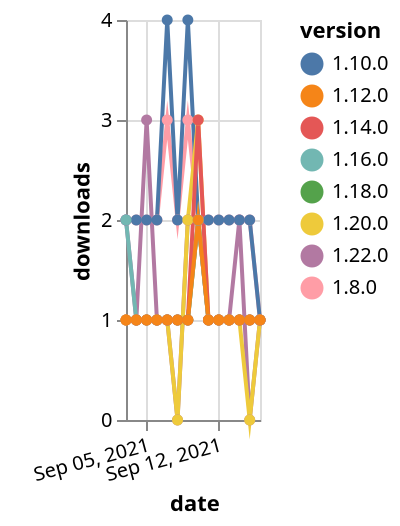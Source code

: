 {"$schema": "https://vega.github.io/schema/vega-lite/v5.json", "description": "A simple bar chart with embedded data.", "data": {"values": [{"date": "2021-09-03", "total": 173, "delta": 1, "version": "1.18.0"}, {"date": "2021-09-04", "total": 174, "delta": 1, "version": "1.18.0"}, {"date": "2021-09-05", "total": 175, "delta": 1, "version": "1.18.0"}, {"date": "2021-09-06", "total": 176, "delta": 1, "version": "1.18.0"}, {"date": "2021-09-07", "total": 177, "delta": 1, "version": "1.18.0"}, {"date": "2021-09-08", "total": 178, "delta": 1, "version": "1.18.0"}, {"date": "2021-09-09", "total": 179, "delta": 1, "version": "1.18.0"}, {"date": "2021-09-10", "total": 181, "delta": 2, "version": "1.18.0"}, {"date": "2021-09-11", "total": 182, "delta": 1, "version": "1.18.0"}, {"date": "2021-09-12", "total": 183, "delta": 1, "version": "1.18.0"}, {"date": "2021-09-13", "total": 184, "delta": 1, "version": "1.18.0"}, {"date": "2021-09-14", "total": 185, "delta": 1, "version": "1.18.0"}, {"date": "2021-09-15", "total": 186, "delta": 1, "version": "1.18.0"}, {"date": "2021-09-16", "total": 187, "delta": 1, "version": "1.18.0"}, {"date": "2021-09-03", "total": 129, "delta": 2, "version": "1.22.0"}, {"date": "2021-09-04", "total": 130, "delta": 1, "version": "1.22.0"}, {"date": "2021-09-05", "total": 133, "delta": 3, "version": "1.22.0"}, {"date": "2021-09-06", "total": 134, "delta": 1, "version": "1.22.0"}, {"date": "2021-09-07", "total": 135, "delta": 1, "version": "1.22.0"}, {"date": "2021-09-08", "total": 135, "delta": 0, "version": "1.22.0"}, {"date": "2021-09-09", "total": 137, "delta": 2, "version": "1.22.0"}, {"date": "2021-09-10", "total": 139, "delta": 2, "version": "1.22.0"}, {"date": "2021-09-11", "total": 140, "delta": 1, "version": "1.22.0"}, {"date": "2021-09-12", "total": 141, "delta": 1, "version": "1.22.0"}, {"date": "2021-09-13", "total": 142, "delta": 1, "version": "1.22.0"}, {"date": "2021-09-14", "total": 144, "delta": 2, "version": "1.22.0"}, {"date": "2021-09-15", "total": 144, "delta": 0, "version": "1.22.0"}, {"date": "2021-09-16", "total": 145, "delta": 1, "version": "1.22.0"}, {"date": "2021-09-03", "total": 2317, "delta": 2, "version": "1.8.0"}, {"date": "2021-09-04", "total": 2319, "delta": 2, "version": "1.8.0"}, {"date": "2021-09-05", "total": 2321, "delta": 2, "version": "1.8.0"}, {"date": "2021-09-06", "total": 2323, "delta": 2, "version": "1.8.0"}, {"date": "2021-09-07", "total": 2326, "delta": 3, "version": "1.8.0"}, {"date": "2021-09-08", "total": 2328, "delta": 2, "version": "1.8.0"}, {"date": "2021-09-09", "total": 2331, "delta": 3, "version": "1.8.0"}, {"date": "2021-09-10", "total": 2333, "delta": 2, "version": "1.8.0"}, {"date": "2021-09-11", "total": 2335, "delta": 2, "version": "1.8.0"}, {"date": "2021-09-12", "total": 2337, "delta": 2, "version": "1.8.0"}, {"date": "2021-09-13", "total": 2339, "delta": 2, "version": "1.8.0"}, {"date": "2021-09-14", "total": 2341, "delta": 2, "version": "1.8.0"}, {"date": "2021-09-15", "total": 2343, "delta": 2, "version": "1.8.0"}, {"date": "2021-09-16", "total": 2344, "delta": 1, "version": "1.8.0"}, {"date": "2021-09-03", "total": 2457, "delta": 2, "version": "1.10.0"}, {"date": "2021-09-04", "total": 2459, "delta": 2, "version": "1.10.0"}, {"date": "2021-09-05", "total": 2461, "delta": 2, "version": "1.10.0"}, {"date": "2021-09-06", "total": 2463, "delta": 2, "version": "1.10.0"}, {"date": "2021-09-07", "total": 2467, "delta": 4, "version": "1.10.0"}, {"date": "2021-09-08", "total": 2469, "delta": 2, "version": "1.10.0"}, {"date": "2021-09-09", "total": 2473, "delta": 4, "version": "1.10.0"}, {"date": "2021-09-10", "total": 2475, "delta": 2, "version": "1.10.0"}, {"date": "2021-09-11", "total": 2477, "delta": 2, "version": "1.10.0"}, {"date": "2021-09-12", "total": 2479, "delta": 2, "version": "1.10.0"}, {"date": "2021-09-13", "total": 2481, "delta": 2, "version": "1.10.0"}, {"date": "2021-09-14", "total": 2483, "delta": 2, "version": "1.10.0"}, {"date": "2021-09-15", "total": 2485, "delta": 2, "version": "1.10.0"}, {"date": "2021-09-16", "total": 2486, "delta": 1, "version": "1.10.0"}, {"date": "2021-09-03", "total": 206, "delta": 1, "version": "1.20.0"}, {"date": "2021-09-04", "total": 207, "delta": 1, "version": "1.20.0"}, {"date": "2021-09-05", "total": 208, "delta": 1, "version": "1.20.0"}, {"date": "2021-09-06", "total": 209, "delta": 1, "version": "1.20.0"}, {"date": "2021-09-07", "total": 210, "delta": 1, "version": "1.20.0"}, {"date": "2021-09-08", "total": 210, "delta": 0, "version": "1.20.0"}, {"date": "2021-09-09", "total": 212, "delta": 2, "version": "1.20.0"}, {"date": "2021-09-10", "total": 215, "delta": 3, "version": "1.20.0"}, {"date": "2021-09-11", "total": 216, "delta": 1, "version": "1.20.0"}, {"date": "2021-09-12", "total": 217, "delta": 1, "version": "1.20.0"}, {"date": "2021-09-13", "total": 218, "delta": 1, "version": "1.20.0"}, {"date": "2021-09-14", "total": 219, "delta": 1, "version": "1.20.0"}, {"date": "2021-09-15", "total": 219, "delta": 0, "version": "1.20.0"}, {"date": "2021-09-16", "total": 220, "delta": 1, "version": "1.20.0"}, {"date": "2021-09-03", "total": 191, "delta": 2, "version": "1.16.0"}, {"date": "2021-09-04", "total": 192, "delta": 1, "version": "1.16.0"}, {"date": "2021-09-05", "total": 193, "delta": 1, "version": "1.16.0"}, {"date": "2021-09-06", "total": 194, "delta": 1, "version": "1.16.0"}, {"date": "2021-09-07", "total": 195, "delta": 1, "version": "1.16.0"}, {"date": "2021-09-08", "total": 196, "delta": 1, "version": "1.16.0"}, {"date": "2021-09-09", "total": 197, "delta": 1, "version": "1.16.0"}, {"date": "2021-09-10", "total": 199, "delta": 2, "version": "1.16.0"}, {"date": "2021-09-11", "total": 200, "delta": 1, "version": "1.16.0"}, {"date": "2021-09-12", "total": 201, "delta": 1, "version": "1.16.0"}, {"date": "2021-09-13", "total": 202, "delta": 1, "version": "1.16.0"}, {"date": "2021-09-14", "total": 203, "delta": 1, "version": "1.16.0"}, {"date": "2021-09-15", "total": 204, "delta": 1, "version": "1.16.0"}, {"date": "2021-09-16", "total": 205, "delta": 1, "version": "1.16.0"}, {"date": "2021-09-03", "total": 339, "delta": 1, "version": "1.14.0"}, {"date": "2021-09-04", "total": 340, "delta": 1, "version": "1.14.0"}, {"date": "2021-09-05", "total": 341, "delta": 1, "version": "1.14.0"}, {"date": "2021-09-06", "total": 342, "delta": 1, "version": "1.14.0"}, {"date": "2021-09-07", "total": 343, "delta": 1, "version": "1.14.0"}, {"date": "2021-09-08", "total": 344, "delta": 1, "version": "1.14.0"}, {"date": "2021-09-09", "total": 345, "delta": 1, "version": "1.14.0"}, {"date": "2021-09-10", "total": 348, "delta": 3, "version": "1.14.0"}, {"date": "2021-09-11", "total": 349, "delta": 1, "version": "1.14.0"}, {"date": "2021-09-12", "total": 350, "delta": 1, "version": "1.14.0"}, {"date": "2021-09-13", "total": 351, "delta": 1, "version": "1.14.0"}, {"date": "2021-09-14", "total": 352, "delta": 1, "version": "1.14.0"}, {"date": "2021-09-15", "total": 353, "delta": 1, "version": "1.14.0"}, {"date": "2021-09-16", "total": 354, "delta": 1, "version": "1.14.0"}, {"date": "2021-09-03", "total": 244, "delta": 1, "version": "1.12.0"}, {"date": "2021-09-04", "total": 245, "delta": 1, "version": "1.12.0"}, {"date": "2021-09-05", "total": 246, "delta": 1, "version": "1.12.0"}, {"date": "2021-09-06", "total": 247, "delta": 1, "version": "1.12.0"}, {"date": "2021-09-07", "total": 248, "delta": 1, "version": "1.12.0"}, {"date": "2021-09-08", "total": 249, "delta": 1, "version": "1.12.0"}, {"date": "2021-09-09", "total": 250, "delta": 1, "version": "1.12.0"}, {"date": "2021-09-10", "total": 252, "delta": 2, "version": "1.12.0"}, {"date": "2021-09-11", "total": 253, "delta": 1, "version": "1.12.0"}, {"date": "2021-09-12", "total": 254, "delta": 1, "version": "1.12.0"}, {"date": "2021-09-13", "total": 255, "delta": 1, "version": "1.12.0"}, {"date": "2021-09-14", "total": 256, "delta": 1, "version": "1.12.0"}, {"date": "2021-09-15", "total": 257, "delta": 1, "version": "1.12.0"}, {"date": "2021-09-16", "total": 258, "delta": 1, "version": "1.12.0"}]}, "width": "container", "mark": {"type": "line", "point": {"filled": true}}, "encoding": {"x": {"field": "date", "type": "temporal", "timeUnit": "yearmonthdate", "title": "date", "axis": {"labelAngle": -15}}, "y": {"field": "delta", "type": "quantitative", "title": "downloads"}, "color": {"field": "version", "type": "nominal"}, "tooltip": {"field": "delta"}}}